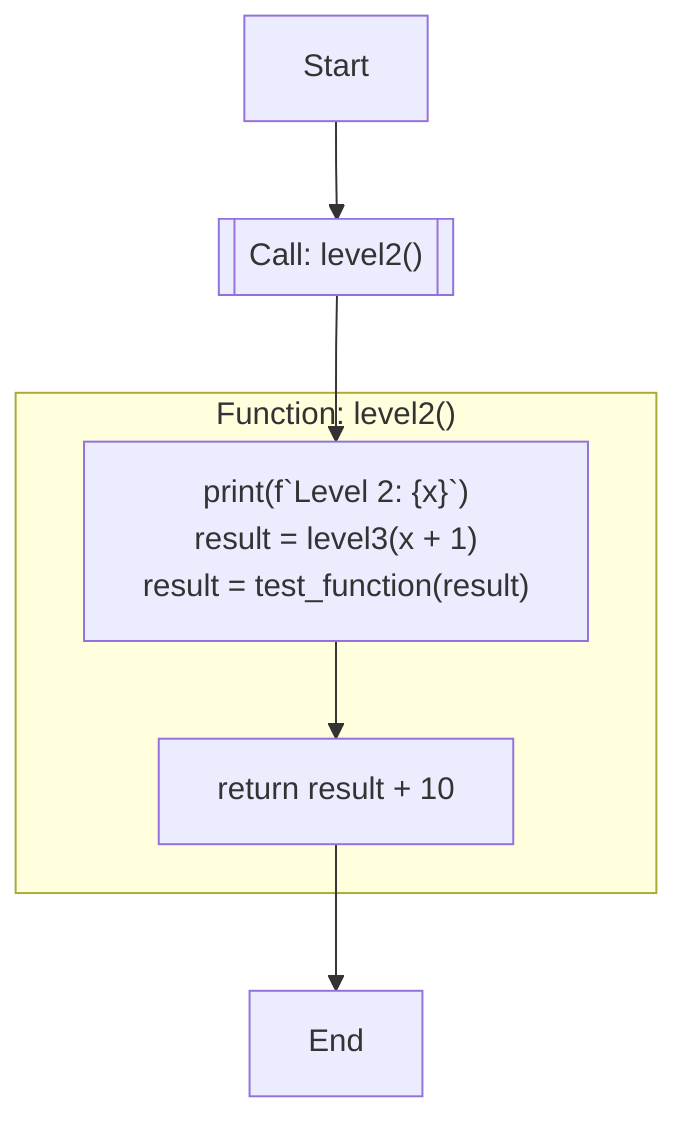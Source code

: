 graph TD
	start1[Start]
	end2[End]
	call_level23[["Call: level2()"]]
	print5["print(f`Level 2: {x}`)\nresult = level3(x + 1)\nresult = test_function(result)"]
	return6["return result + 10"]
    call_level23[["Call: level2()"]]
    subgraph "Function: level2()"
        print5["print(f`Level 2: {x}`)\nresult = level3(x + 1)\nresult = test_function(result)"]
        return6["return result + 10"]
    end
    	start1 --> call_level23
    	call_level23 --> print5
    	print5 --> return6
    	return6 --> end2